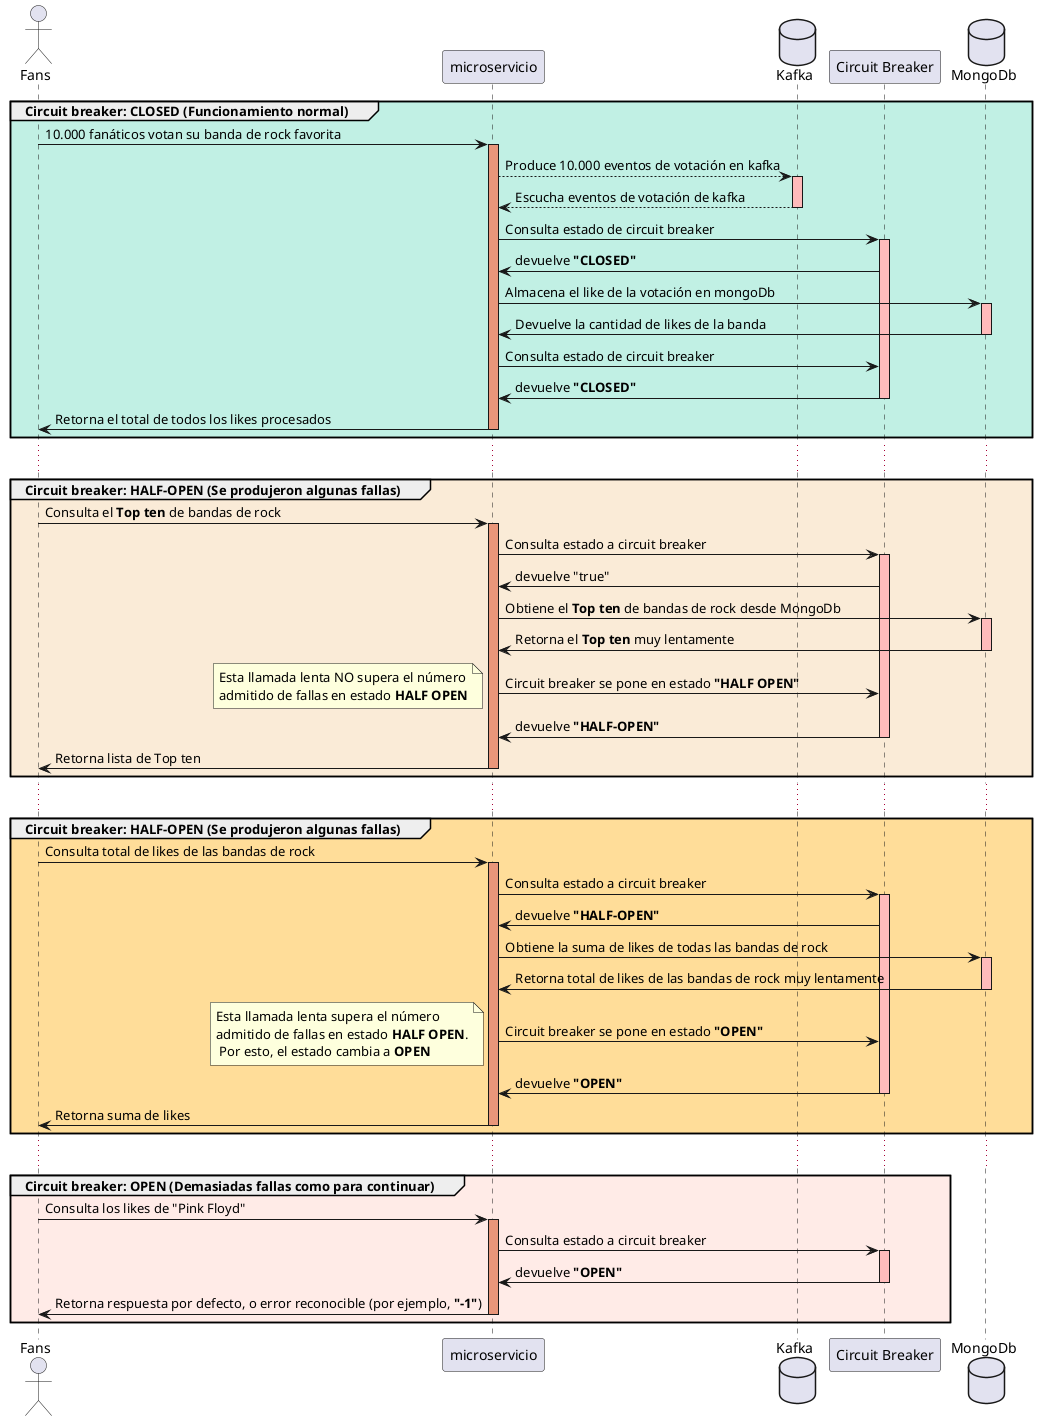 @startuml

!define colorMicroservicio DarkSalmon
!define colorKafka FFBBBB
!define colorCircuitBreaker FFBBBB
!define colorMongoDb FFBBBB

!define colorClosed c1f0e4
!define colorHalfOpen AntiqueWhite
!define colorHalfOpenFail ffdd99
!define colorOpen ffebe7

Actor "Fans"
Participant microservicio
Database Kafka
Participant "Circuit Breaker"
Database MongoDb

group #colorClosed Circuit breaker: CLOSED (Funcionamiento normal)
    "Fans" -> microservicio: 10.000 fanáticos votan su banda de rock favorita
    activate microservicio #colorMicroservicio
    microservicio --> Kafka: Produce 10.000 eventos de votación en kafka
    activate Kafka #colorKafka
    microservicio <-- Kafka: Escucha eventos de votación de kafka
    deactivate Kafka
    microservicio -> "Circuit Breaker": Consulta estado de circuit breaker
    activate "Circuit Breaker" #colorCircuitBreaker
    microservicio <- "Circuit Breaker": devuelve **"CLOSED"**
    microservicio -> MongoDb: Almacena el like de la votación en mongoDb
    activate MongoDb #colorMongoDb
    microservicio <- MongoDb: Devuelve la cantidad de likes de la banda
    deactivate MongoDb
    microservicio -> "Circuit Breaker": Consulta estado de circuit breaker
    microservicio <- "Circuit Breaker": devuelve **"CLOSED"**
    deactivate "Circuit Breaker"
    "Fans" <- microservicio: Retorna el total de todos los likes procesados
    deactivate microservicio
end
...
group #colorHalfOpen Circuit breaker: HALF-OPEN (Se produjeron algunas fallas)
    "Fans" -> microservicio: Consulta el **Top ten** de bandas de rock
    activate microservicio #colorMicroservicio
    microservicio -> "Circuit Breaker": Consulta estado a circuit breaker
    activate "Circuit Breaker" #colorCircuitBreaker
    microservicio <- "Circuit Breaker": devuelve "true"
    microservicio -> MongoDb: Obtiene el **Top ten** de bandas de rock desde MongoDb
    activate MongoDb #colorMongoDb
    microservicio <- MongoDb: Retorna el **Top ten** muy lentamente
    deactivate MongoDb
    microservicio -> "Circuit Breaker": Circuit breaker se pone en estado **"HALF OPEN"**
    note left: Esta llamada lenta NO supera el número\nadmitido de fallas en estado **HALF OPEN**
    microservicio <- "Circuit Breaker": devuelve **"HALF-OPEN"**
    deactivate "Circuit Breaker"
    "Fans" <- microservicio: Retorna lista de Top ten
    deactivate microservicio
end
...
group #colorHalfOpenFail Circuit breaker: HALF-OPEN (Se produjeron algunas fallas)
    "Fans" -> microservicio: Consulta total de likes de las bandas de rock
    activate microservicio #colorMicroservicio
    microservicio -> "Circuit Breaker": Consulta estado a circuit breaker
    activate "Circuit Breaker" #colorCircuitBreaker
    microservicio <- "Circuit Breaker": devuelve **"HALF-OPEN"**
    microservicio -> MongoDb: Obtiene la suma de likes de todas las bandas de rock
    activate MongoDb #colorMongoDb
    microservicio <- MongoDb: Retorna total de likes de las bandas de rock muy lentamente
    deactivate MongoDb
    microservicio -> "Circuit Breaker": Circuit breaker se pone en estado **"OPEN"**
    note left: Esta llamada lenta supera el número\nadmitido de fallas en estado **HALF OPEN**.\n Por esto, el estado cambia a **OPEN**
    microservicio <- "Circuit Breaker": devuelve **"OPEN"**
    deactivate "Circuit Breaker"
    "Fans" <- microservicio: Retorna suma de likes
    deactivate microservicio
end
...
group #colorOpen Circuit breaker: OPEN (Demasiadas fallas como para continuar)
    "Fans" -> microservicio: Consulta los likes de "Pink Floyd"
    activate microservicio #colorMicroservicio
    microservicio -> "Circuit Breaker": Consulta estado a circuit breaker
    activate "Circuit Breaker" #colorCircuitBreaker
    microservicio <- "Circuit Breaker": devuelve **"OPEN"**
    deactivate "Circuit Breaker"
    "Fans" <- microservicio: Retorna respuesta por defecto, o error reconocible (por ejemplo, **"-1"**)
    deactivate microservicio
end
@enduml